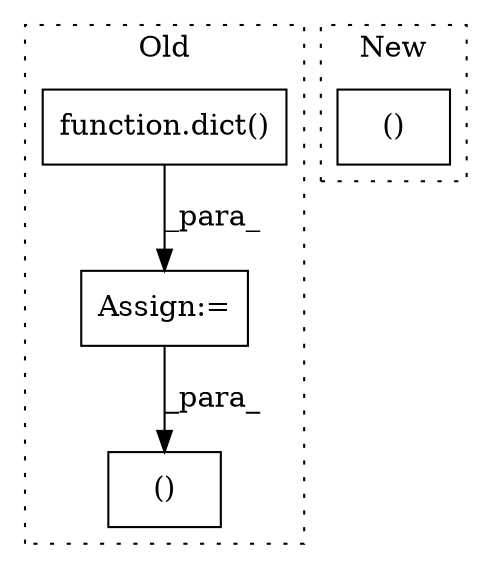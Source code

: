 digraph G {
subgraph cluster0 {
1 [label="function.dict()" a="75" s="14764" l="6" shape="box"];
3 [label="Assign:=" a="68" s="14761" l="3" shape="box"];
4 [label="()" a="54" s="15236" l="14" shape="box"];
label = "Old";
style="dotted";
}
subgraph cluster1 {
2 [label="()" a="54" s="19086" l="12" shape="box"];
label = "New";
style="dotted";
}
1 -> 3 [label="_para_"];
3 -> 4 [label="_para_"];
}